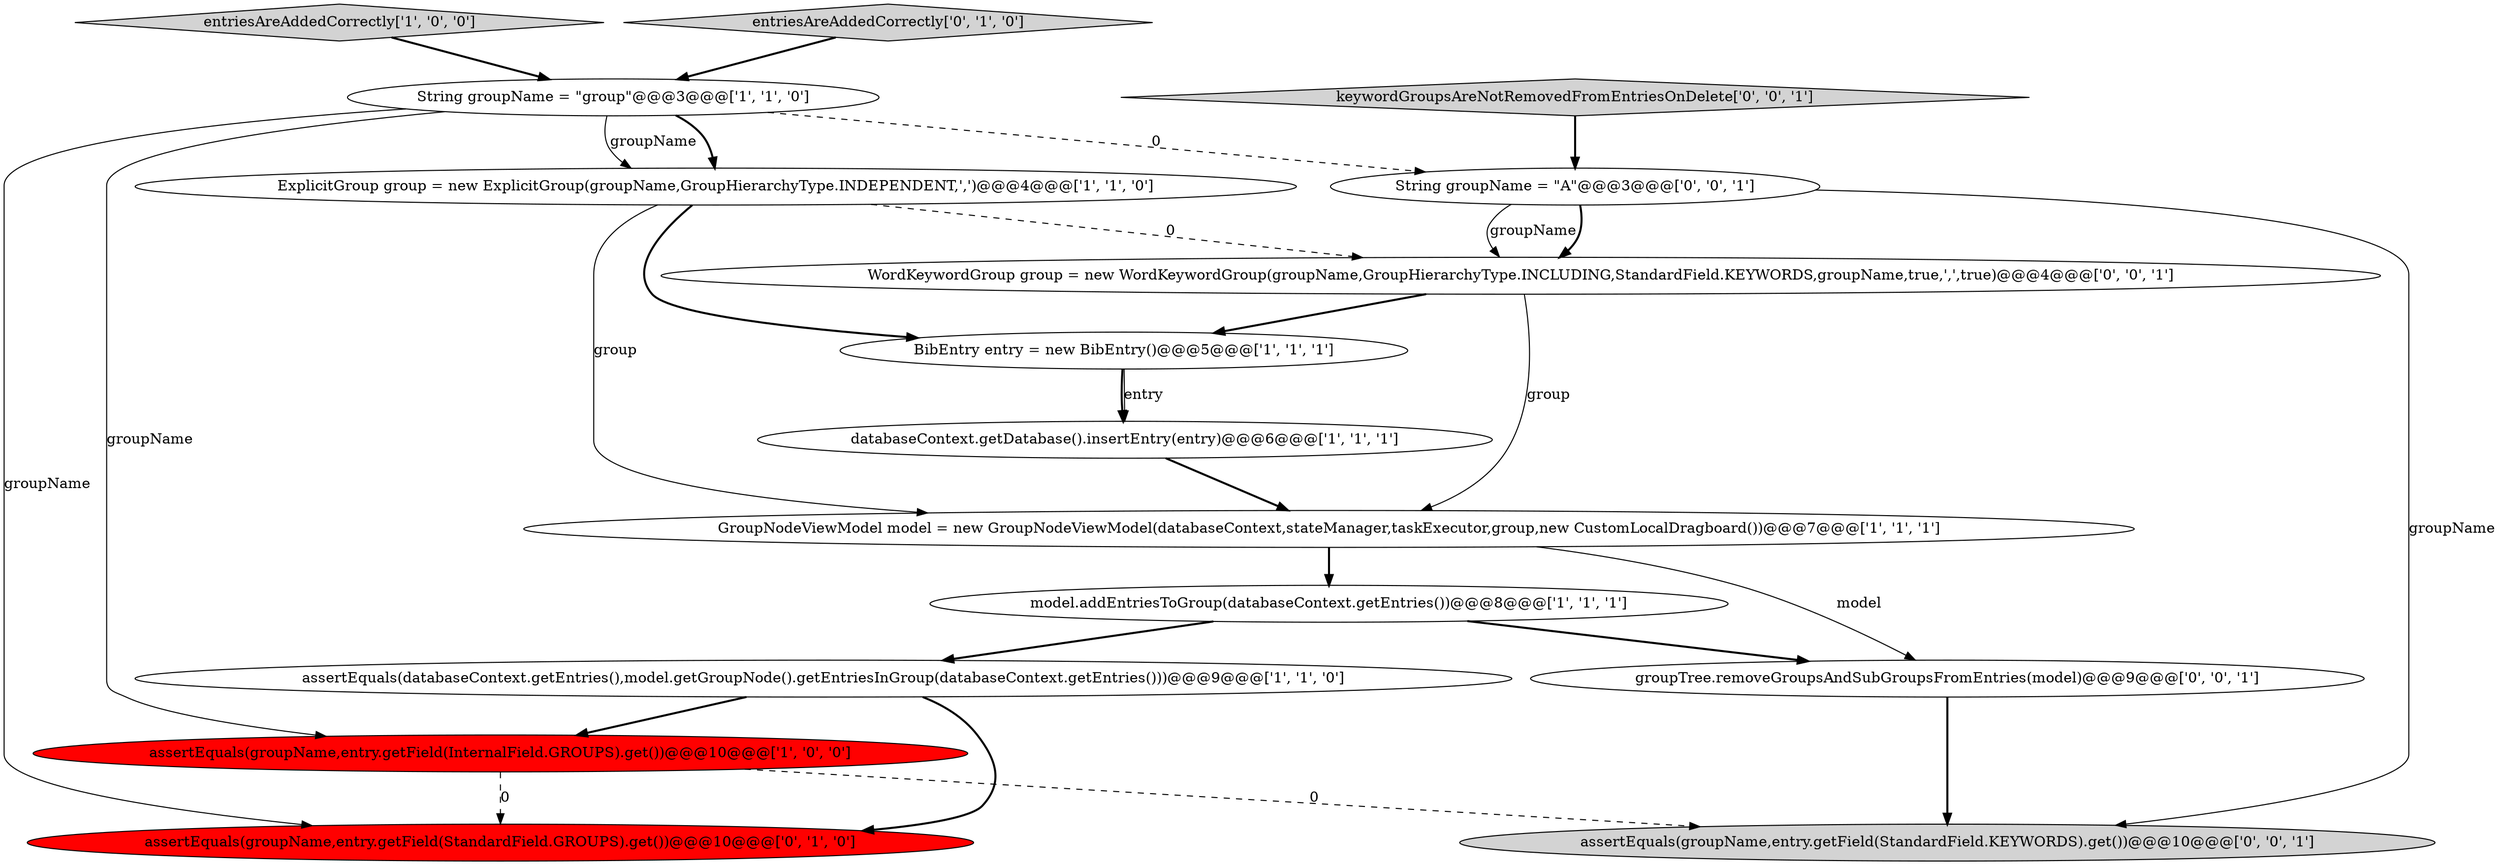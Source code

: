 digraph {
4 [style = filled, label = "assertEquals(groupName,entry.getField(InternalField.GROUPS).get())@@@10@@@['1', '0', '0']", fillcolor = red, shape = ellipse image = "AAA1AAABBB1BBB"];
2 [style = filled, label = "BibEntry entry = new BibEntry()@@@5@@@['1', '1', '1']", fillcolor = white, shape = ellipse image = "AAA0AAABBB1BBB"];
5 [style = filled, label = "model.addEntriesToGroup(databaseContext.getEntries())@@@8@@@['1', '1', '1']", fillcolor = white, shape = ellipse image = "AAA0AAABBB1BBB"];
3 [style = filled, label = "assertEquals(databaseContext.getEntries(),model.getGroupNode().getEntriesInGroup(databaseContext.getEntries()))@@@9@@@['1', '1', '0']", fillcolor = white, shape = ellipse image = "AAA0AAABBB1BBB"];
11 [style = filled, label = "groupTree.removeGroupsAndSubGroupsFromEntries(model)@@@9@@@['0', '0', '1']", fillcolor = white, shape = ellipse image = "AAA0AAABBB3BBB"];
12 [style = filled, label = "WordKeywordGroup group = new WordKeywordGroup(groupName,GroupHierarchyType.INCLUDING,StandardField.KEYWORDS,groupName,true,',',true)@@@4@@@['0', '0', '1']", fillcolor = white, shape = ellipse image = "AAA0AAABBB3BBB"];
13 [style = filled, label = "assertEquals(groupName,entry.getField(StandardField.KEYWORDS).get())@@@10@@@['0', '0', '1']", fillcolor = lightgray, shape = ellipse image = "AAA0AAABBB3BBB"];
15 [style = filled, label = "String groupName = \"A\"@@@3@@@['0', '0', '1']", fillcolor = white, shape = ellipse image = "AAA0AAABBB3BBB"];
9 [style = filled, label = "assertEquals(groupName,entry.getField(StandardField.GROUPS).get())@@@10@@@['0', '1', '0']", fillcolor = red, shape = ellipse image = "AAA1AAABBB2BBB"];
6 [style = filled, label = "entriesAreAddedCorrectly['1', '0', '0']", fillcolor = lightgray, shape = diamond image = "AAA0AAABBB1BBB"];
7 [style = filled, label = "GroupNodeViewModel model = new GroupNodeViewModel(databaseContext,stateManager,taskExecutor,group,new CustomLocalDragboard())@@@7@@@['1', '1', '1']", fillcolor = white, shape = ellipse image = "AAA0AAABBB1BBB"];
8 [style = filled, label = "ExplicitGroup group = new ExplicitGroup(groupName,GroupHierarchyType.INDEPENDENT,',')@@@4@@@['1', '1', '0']", fillcolor = white, shape = ellipse image = "AAA0AAABBB1BBB"];
1 [style = filled, label = "databaseContext.getDatabase().insertEntry(entry)@@@6@@@['1', '1', '1']", fillcolor = white, shape = ellipse image = "AAA0AAABBB1BBB"];
0 [style = filled, label = "String groupName = \"group\"@@@3@@@['1', '1', '0']", fillcolor = white, shape = ellipse image = "AAA0AAABBB1BBB"];
14 [style = filled, label = "keywordGroupsAreNotRemovedFromEntriesOnDelete['0', '0', '1']", fillcolor = lightgray, shape = diamond image = "AAA0AAABBB3BBB"];
10 [style = filled, label = "entriesAreAddedCorrectly['0', '1', '0']", fillcolor = lightgray, shape = diamond image = "AAA0AAABBB2BBB"];
8->7 [style = solid, label="group"];
5->3 [style = bold, label=""];
15->13 [style = solid, label="groupName"];
2->1 [style = bold, label=""];
12->7 [style = solid, label="group"];
0->15 [style = dashed, label="0"];
8->12 [style = dashed, label="0"];
6->0 [style = bold, label=""];
15->12 [style = solid, label="groupName"];
1->7 [style = bold, label=""];
3->4 [style = bold, label=""];
0->9 [style = solid, label="groupName"];
3->9 [style = bold, label=""];
4->9 [style = dashed, label="0"];
12->2 [style = bold, label=""];
7->5 [style = bold, label=""];
0->4 [style = solid, label="groupName"];
8->2 [style = bold, label=""];
10->0 [style = bold, label=""];
11->13 [style = bold, label=""];
0->8 [style = bold, label=""];
2->1 [style = solid, label="entry"];
7->11 [style = solid, label="model"];
15->12 [style = bold, label=""];
5->11 [style = bold, label=""];
14->15 [style = bold, label=""];
4->13 [style = dashed, label="0"];
0->8 [style = solid, label="groupName"];
}
